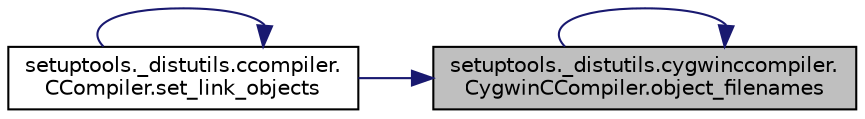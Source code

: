 digraph "setuptools._distutils.cygwinccompiler.CygwinCCompiler.object_filenames"
{
 // LATEX_PDF_SIZE
  edge [fontname="Helvetica",fontsize="10",labelfontname="Helvetica",labelfontsize="10"];
  node [fontname="Helvetica",fontsize="10",shape=record];
  rankdir="RL";
  Node1 [label="setuptools._distutils.cygwinccompiler.\lCygwinCCompiler.object_filenames",height=0.2,width=0.4,color="black", fillcolor="grey75", style="filled", fontcolor="black",tooltip=" "];
  Node1 -> Node1 [dir="back",color="midnightblue",fontsize="10",style="solid",fontname="Helvetica"];
  Node1 -> Node2 [dir="back",color="midnightblue",fontsize="10",style="solid",fontname="Helvetica"];
  Node2 [label="setuptools._distutils.ccompiler.\lCCompiler.set_link_objects",height=0.2,width=0.4,color="black", fillcolor="white", style="filled",URL="$d0/daa/classsetuptools_1_1__distutils_1_1ccompiler_1_1_c_compiler.html#a2b052eeaa25d63e2d6b27eb7d12b10bf",tooltip=" "];
  Node2 -> Node2 [dir="back",color="midnightblue",fontsize="10",style="solid",fontname="Helvetica"];
}
